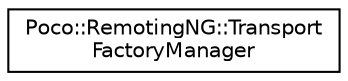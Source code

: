 digraph "Graphical Class Hierarchy"
{
 // LATEX_PDF_SIZE
  edge [fontname="Helvetica",fontsize="10",labelfontname="Helvetica",labelfontsize="10"];
  node [fontname="Helvetica",fontsize="10",shape=record];
  rankdir="LR";
  Node0 [label="Poco::RemotingNG::Transport\lFactoryManager",height=0.2,width=0.4,color="black", fillcolor="white", style="filled",URL="$classPoco_1_1RemotingNG_1_1TransportFactoryManager.html",tooltip="A TransportFactoryManager manages TransportFactory objects."];
}
